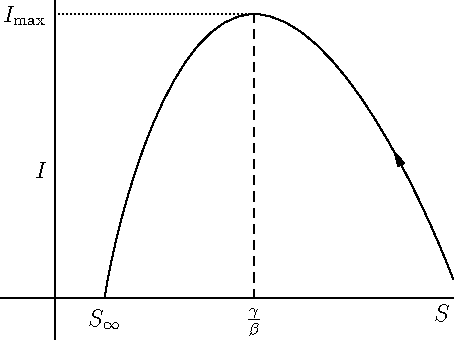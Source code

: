 import graph;
size(8cm,6cm,IgnoreAspect);

pair S0=(4,0.2);
pair S1=(2,3);
pair S8=(0.5,0);

xaxis("$S$");
yaxis(Label("$I$",0.5));

draw(S0{curl 0}..tension 1.5..S1{W}..tension 1.5..{curl 0}S8,Arrow(Fill,0.4));
draw((S1.x,0)..S1,dashed);
draw((0,S1.y)..S1,dotted);

labelx("$\frac{\gamma}{\beta}$",S1.x);
labelx("$S_\infty$",S8.x);
labely("$I_{\max}$",S1.y);

